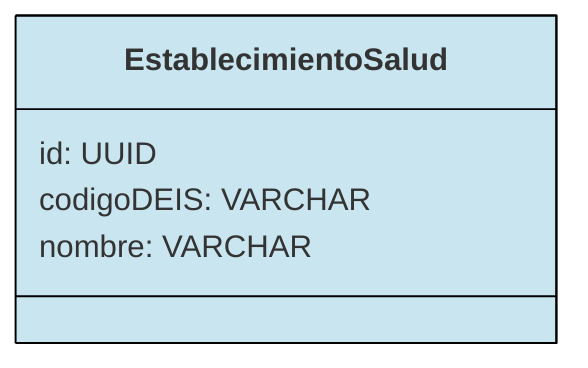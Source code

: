 ---
config:
  layout: elk
  theme: base
  class:
    hideEmptyMembersBox: true
  themeVariables:
    primaryBorderColor: "#000000"
    primaryColor: "#C9E6F0"
---

classDiagram
direction LR

class EstablecimientoSalud {
  id: UUID
  codigoDEIS: VARCHAR
  nombre: VARCHAR
}